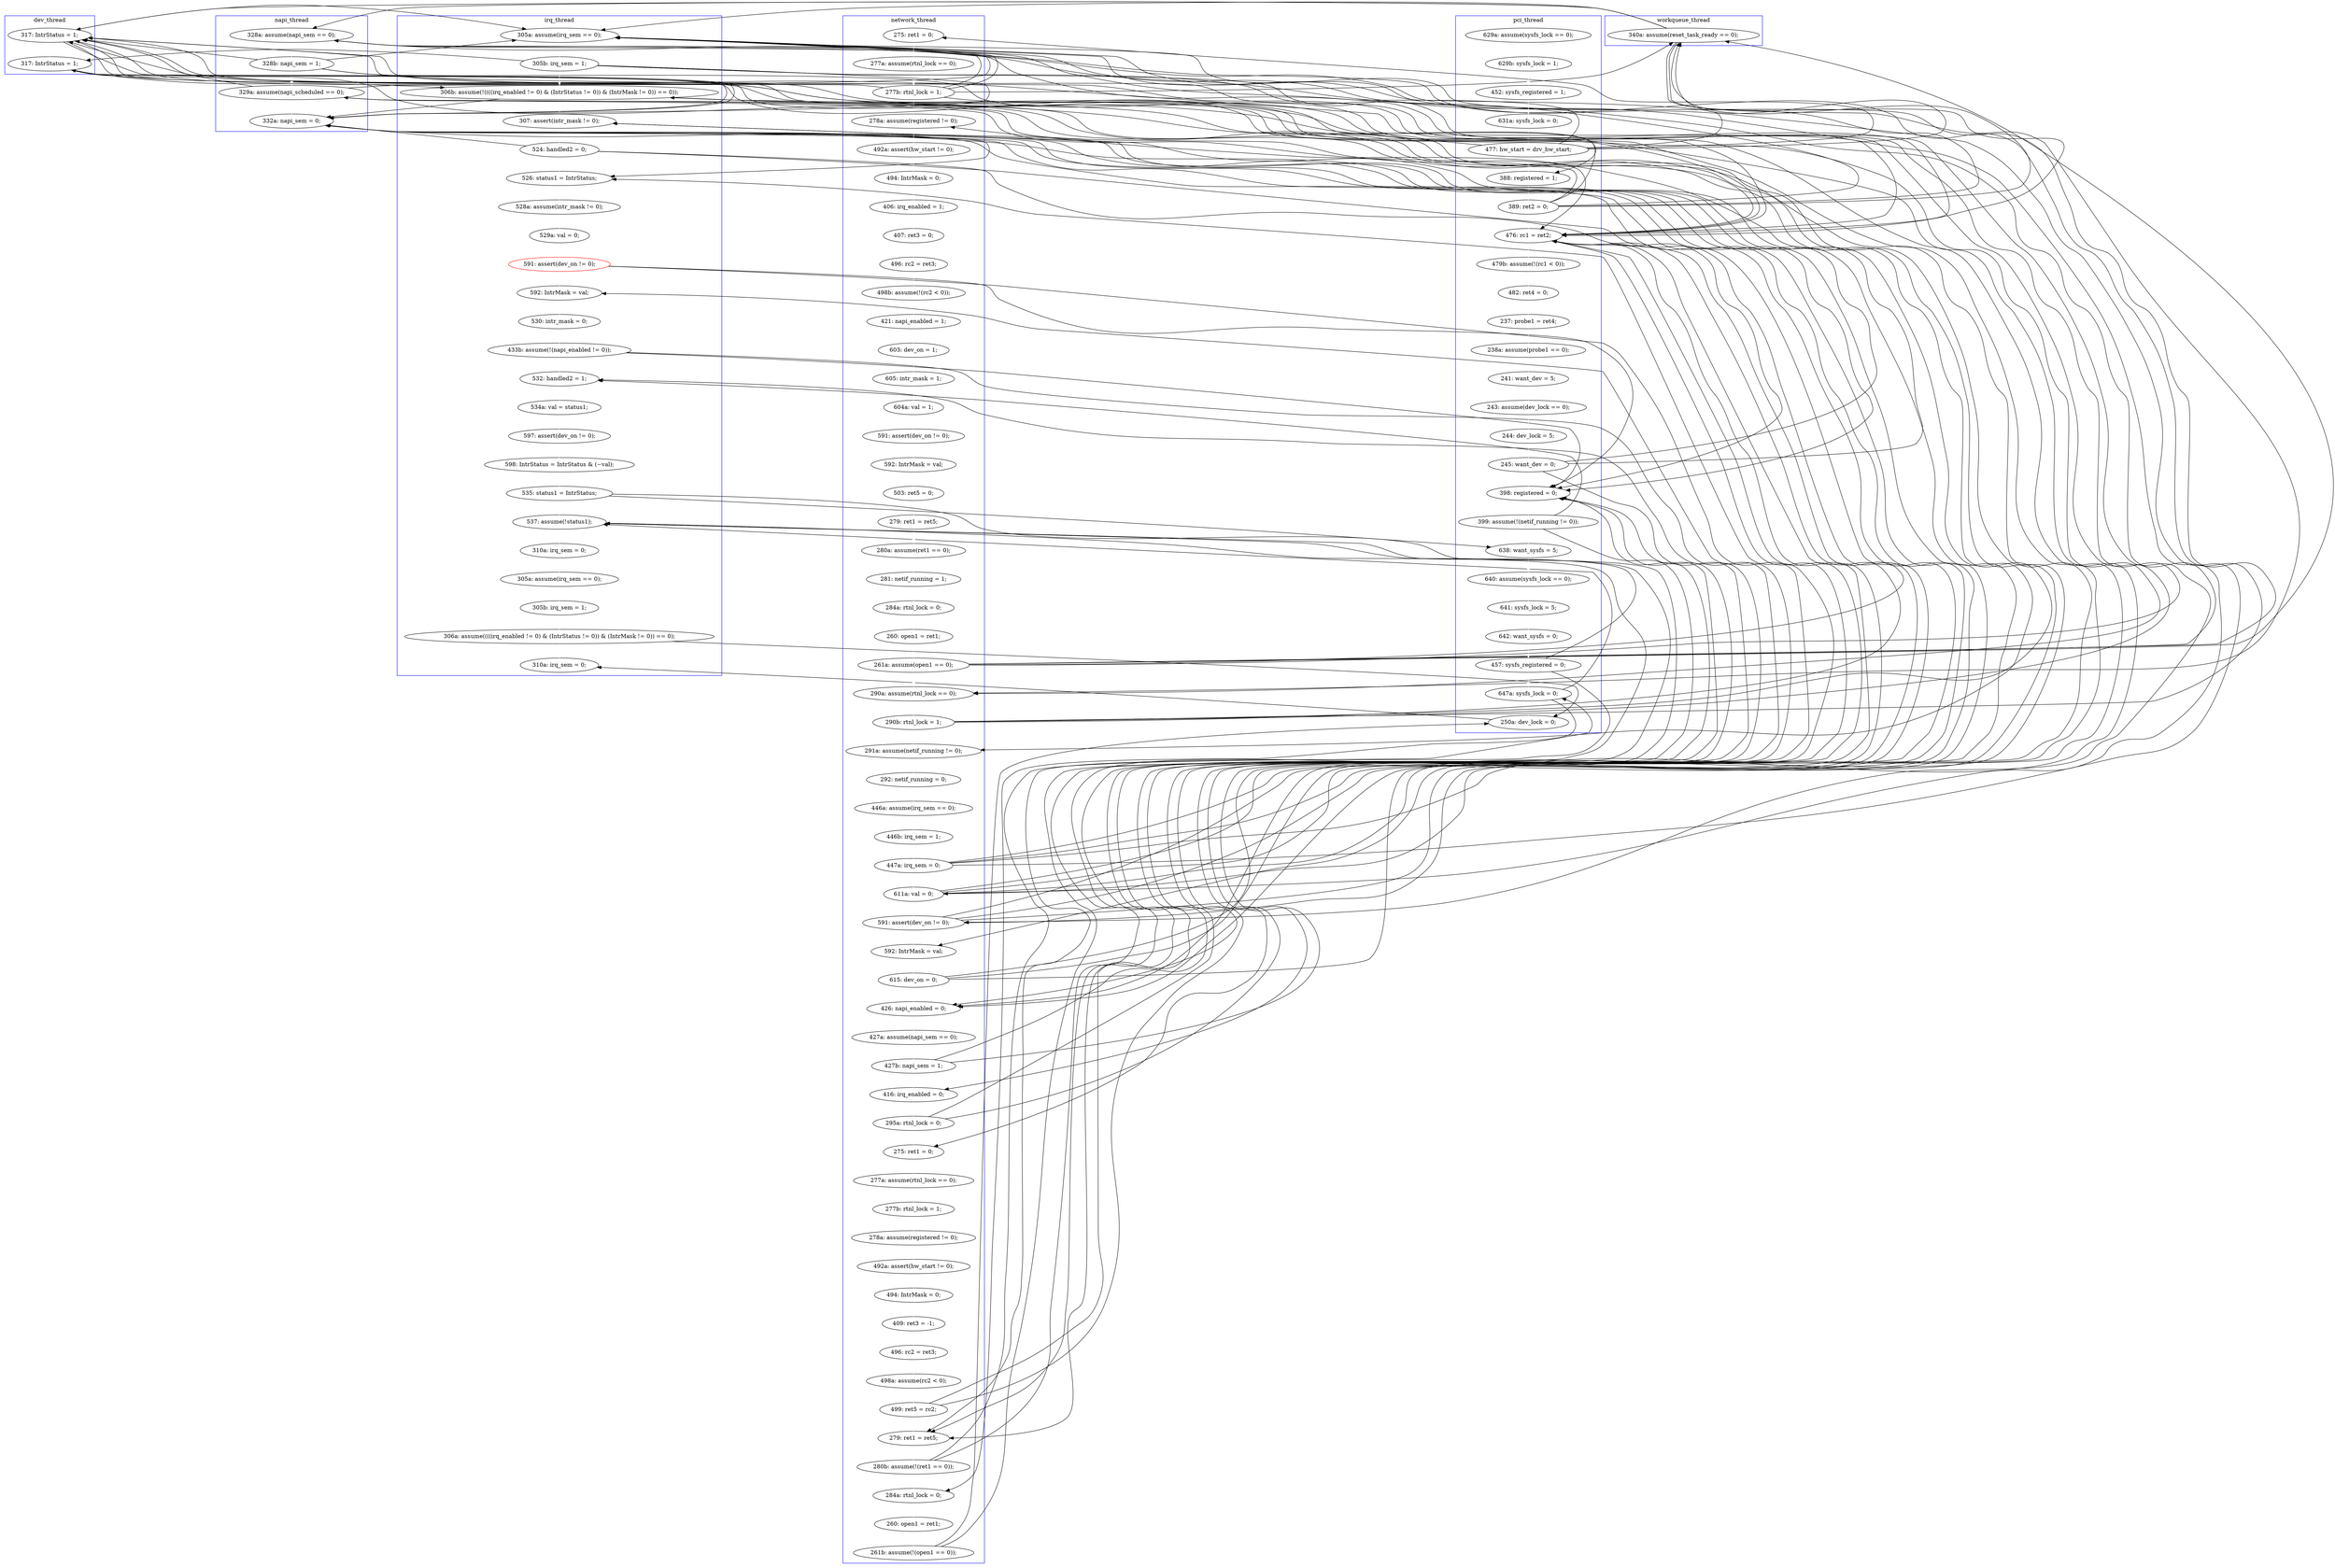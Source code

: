 digraph Counterexample {
	157 -> 158 [color = white, style = solid]
	226 -> 252 [color = white, style = solid]
	134 -> 139 [color = black, style = solid, constraint = false]
	101 -> 113 [color = black, style = solid, constraint = false]
	256 -> 280 [color = white, style = solid]
	205 -> 206 [color = white, style = solid]
	178 -> 228 [color = black, style = solid, constraint = false]
	145 -> 147 [color = white, style = solid]
	144 -> 149 [color = black, style = solid, constraint = false]
	267 -> 270 [color = white, style = solid]
	117 -> 119 [color = white, style = solid]
	101 -> 149 [color = black, style = solid, constraint = false]
	186 -> 189 [color = black, style = solid, constraint = false]
	137 -> 139 [color = black, style = solid, constraint = false]
	52 -> 108 [color = black, style = solid, constraint = false]
	52 -> 139 [color = black, style = solid, constraint = false]
	36 -> 40 [color = white, style = solid]
	116 -> 149 [color = black, style = solid, constraint = false]
	128 -> 131 [color = white, style = solid]
	184 -> 186 [color = white, style = solid]
	48 -> 51 [color = black, style = solid, constraint = false]
	109 -> 149 [color = black, style = solid, constraint = false]
	147 -> 165 [color = black, style = solid, constraint = false]
	143 -> 149 [color = black, style = solid, constraint = false]
	116 -> 173 [color = white, style = solid]
	261 -> 262 [color = black, style = solid, constraint = false]
	250 -> 252 [color = black, style = solid, constraint = false]
	230 -> 244 [color = white, style = solid]
	134 -> 142 [color = white, style = solid]
	165 -> 172 [color = white, style = solid]
	250 -> 262 [color = black, style = solid, constraint = false]
	134 -> 137 [color = black, style = solid, constraint = false]
	48 -> 134 [color = black, style = solid, constraint = false]
	226 -> 228 [color = black, style = solid, constraint = false]
	261 -> 280 [color = black, style = solid, constraint = false]
	222 -> 225 [color = white, style = solid]
	113 -> 114 [color = white, style = solid]
	114 -> 149 [color = black, style = solid, constraint = false]
	96 -> 149 [color = black, style = solid, constraint = false]
	67 -> 70 [color = white, style = solid]
	178 -> 180 [color = black, style = solid, constraint = false]
	86 -> 89 [color = white, style = solid]
	127 -> 128 [color = white, style = solid]
	255 -> 256 [color = black, style = solid, constraint = false]
	116 -> 117 [color = black, style = solid, constraint = false]
	206 -> 207 [color = white, style = solid]
	47 -> 48 [color = white, style = solid]
	140 -> 142 [color = black, style = solid, constraint = false]
	116 -> 139 [color = black, style = solid, constraint = false]
	173 -> 176 [color = black, style = solid, constraint = false]
	140 -> 149 [color = black, style = solid, constraint = false]
	140 -> 173 [color = black, style = solid, constraint = false]
	152 -> 153 [color = white, style = solid]
	79 -> 81 [color = white, style = solid]
	81 -> 82 [color = white, style = solid]
	161 -> 162 [color = white, style = solid]
	52 -> 134 [color = black, style = solid, constraint = false]
	134 -> 149 [color = black, style = solid, constraint = false]
	199 -> 228 [color = black, style = solid, constraint = false]
	48 -> 53 [color = white, style = solid]
	82 -> 85 [color = white, style = solid]
	270 -> 280 [color = black, style = solid, constraint = false]
	140 -> 143 [color = black, style = solid, constraint = false]
	40 -> 101 [color = black, style = solid, constraint = false]
	109 -> 113 [color = black, style = solid, constraint = false]
	131 -> 173 [color = black, style = solid, constraint = false]
	93 -> 96 [color = white, style = solid]
	134 -> 173 [color = black, style = solid, constraint = false]
	131 -> 139 [color = black, style = solid, constraint = false]
	177 -> 178 [color = white, style = solid]
	101 -> 134 [color = black, style = solid, constraint = false]
	250 -> 256 [color = white, style = solid]
	262 -> 264 [color = white, style = solid]
	180 -> 183 [color = white, style = solid]
	101 -> 108 [color = black, style = solid, constraint = false]
	199 -> 232 [color = white, style = solid]
	114 -> 139 [color = black, style = solid, constraint = false]
	215 -> 220 [color = white, style = solid]
	173 -> 180 [color = black, style = solid, constraint = false]
	59 -> 65 [color = white, style = solid]
	137 -> 149 [color = black, style = solid, constraint = false]
	142 -> 173 [color = black, style = solid, constraint = false]
	70 -> 73 [color = white, style = solid]
	73 -> 77 [color = white, style = solid]
	40 -> 51 [color = white, style = solid]
	51 -> 52 [color = white, style = solid]
	144 -> 145 [color = black, style = solid, constraint = false]
	40 -> 108 [color = black, style = solid, constraint = false]
	131 -> 134 [color = black, style = solid, constraint = false]
	109 -> 134 [color = black, style = solid, constraint = false]
	137 -> 173 [color = black, style = solid, constraint = false]
	144 -> 165 [color = white, style = solid]
	246 -> 247 [color = white, style = solid]
	238 -> 262 [color = white, style = solid]
	58 -> 59 [color = white, style = solid]
	139 -> 140 [color = white, style = solid]
	147 -> 176 [color = white, style = solid]
	108 -> 109 [color = white, style = solid]
	228 -> 230 [color = white, style = solid]
	52 -> 53 [color = black, style = solid, constraint = false]
	40 -> 134 [color = black, style = solid, constraint = false]
	236 -> 238 [color = white, style = solid]
	40 -> 139 [color = black, style = solid, constraint = false]
	256 -> 257 [color = black, style = solid, constraint = false]
	52 -> 101 [color = black, style = solid, constraint = false]
	48 -> 101 [color = black, style = solid, constraint = false]
	162 -> 176 [color = black, style = solid, constraint = false]
	29 -> 32 [color = white, style = solid]
	114 -> 117 [color = white, style = solid]
	264 -> 266 [color = white, style = solid]
	96 -> 113 [color = white, style = solid]
	158 -> 160 [color = white, style = solid]
	142 -> 149 [color = black, style = solid, constraint = false]
	235 -> 236 [color = white, style = solid]
	244 -> 245 [color = white, style = solid]
	143 -> 144 [color = black, style = solid, constraint = false]
	116 -> 134 [color = black, style = solid, constraint = false]
	78 -> 79 [color = white, style = solid]
	137 -> 143 [color = white, style = solid]
	149 -> 152 [color = white, style = solid]
	257 -> 258 [color = white, style = solid]
	140 -> 144 [color = white, style = solid]
	172 -> 180 [color = white, style = solid]
	160 -> 161 [color = white, style = solid]
	258 -> 261 [color = white, style = solid]
	192 -> 193 [color = black, style = solid, constraint = false]
	162 -> 173 [color = black, style = solid, constraint = false]
	280 -> 297 [color = black, style = solid, constraint = false]
	256 -> 262 [color = black, style = solid, constraint = false]
	233 -> 235 [color = white, style = solid]
	32 -> 36 [color = white, style = solid]
	114 -> 116 [color = black, style = solid, constraint = false]
	143 -> 173 [color = black, style = solid, constraint = false]
	247 -> 250 [color = white, style = solid]
	193 -> 195 [color = white, style = solid]
	142 -> 144 [color = black, style = solid, constraint = false]
	28 -> 29 [color = white, style = solid]
	199 -> 205 [color = black, style = solid, constraint = false]
	143 -> 145 [color = white, style = solid]
	85 -> 86 [color = white, style = solid]
	172 -> 176 [color = black, style = solid, constraint = false]
	52 -> 149 [color = white, style = solid]
	48 -> 139 [color = black, style = solid, constraint = false]
	91 -> 92 [color = white, style = solid]
	252 -> 255 [color = white, style = solid]
	114 -> 134 [color = black, style = solid, constraint = false]
	96 -> 134 [color = black, style = solid, constraint = false]
	230 -> 252 [color = black, style = solid, constraint = false]
	65 -> 66 [color = white, style = solid]
	266 -> 267 [color = white, style = solid]
	232 -> 233 [color = white, style = solid]
	162 -> 228 [color = white, style = solid]
	192 -> 205 [color = white, style = solid]
	153 -> 154 [color = white, style = solid]
	137 -> 142 [color = black, style = solid, constraint = false]
	131 -> 149 [color = black, style = solid, constraint = false]
	186 -> 193 [color = white, style = solid]
	147 -> 149 [color = black, style = solid, constraint = false]
	66 -> 67 [color = white, style = solid]
	172 -> 173 [color = black, style = solid, constraint = false]
	186 -> 228 [color = black, style = solid, constraint = false]
	96 -> 101 [color = black, style = solid, constraint = false]
	147 -> 173 [color = black, style = solid, constraint = false]
	42 -> 47 [color = white, style = solid]
	226 -> 232 [color = black, style = solid, constraint = false]
	48 -> 108 [color = black, style = solid, constraint = false]
	154 -> 157 [color = white, style = solid]
	209 -> 214 [color = white, style = solid]
	144 -> 173 [color = black, style = solid, constraint = false]
	255 -> 257 [color = white, style = solid]
	238 -> 244 [color = black, style = solid, constraint = false]
	162 -> 165 [color = black, style = solid, constraint = false]
	176 -> 177 [color = white, style = solid]
	192 -> 228 [color = black, style = solid, constraint = false]
	119 -> 127 [color = white, style = solid]
	207 -> 209 [color = white, style = solid]
	96 -> 108 [color = black, style = solid, constraint = false]
	270 -> 297 [color = white, style = solid]
	220 -> 222 [color = white, style = solid]
	238 -> 252 [color = black, style = solid, constraint = false]
	109 -> 116 [color = white, style = solid]
	96 -> 139 [color = black, style = solid, constraint = false]
	89 -> 91 [color = white, style = solid]
	40 -> 42 [color = black, style = solid, constraint = false]
	172 -> 228 [color = black, style = solid, constraint = false]
	255 -> 262 [color = black, style = solid, constraint = false]
	230 -> 232 [color = black, style = solid, constraint = false]
	245 -> 246 [color = white, style = solid]
	131 -> 137 [color = white, style = solid]
	183 -> 184 [color = white, style = solid]
	225 -> 226 [color = white, style = solid]
	77 -> 78 [color = white, style = solid]
	53 -> 58 [color = white, style = solid]
	173 -> 228 [color = black, style = solid, constraint = false]
	178 -> 189 [color = white, style = solid]
	214 -> 215 [color = white, style = solid]
	101 -> 139 [color = black, style = solid, constraint = false]
	195 -> 199 [color = white, style = solid]
	189 -> 192 [color = white, style = solid]
	142 -> 143 [color = black, style = solid, constraint = false]
	109 -> 139 [color = black, style = solid, constraint = false]
	92 -> 93 [color = white, style = solid]
	subgraph cluster5 {
		label = workqueue_thread
		color = blue
		101  [label = "340a: assume(reset_task_ready == 0);"]
	}
	subgraph cluster1 {
		label = pci_thread
		color = blue
		256  [label = "647a: sysfs_lock = 0;"]
		51  [label = "388: registered = 1;"]
		162  [label = "245: want_dev = 0;"]
		244  [label = "638: want_sysfs = 5;"]
		152  [label = "479b: assume(!(rc1 < 0));"]
		160  [label = "243: assume(dev_lock == 0);"]
		154  [label = "237: probe1 = ret4;"]
		230  [label = "399: assume(!(netif_running != 0));"]
		247  [label = "642: want_sysfs = 0;"]
		28  [label = "629a: assume(sysfs_lock == 0);"]
		32  [label = "452: sysfs_registered = 1;"]
		245  [label = "640: assume(sysfs_lock == 0);"]
		36  [label = "631a: sysfs_lock = 0;"]
		158  [label = "241: want_dev = 5;"]
		161  [label = "244: dev_lock = 5;"]
		52  [label = "389: ret2 = 0;"]
		157  [label = "238a: assume(probe1 == 0);"]
		29  [label = "629b: sysfs_lock = 1;"]
		280  [label = "250a: dev_lock = 0;"]
		40  [label = "477: hw_start = drv_hw_start;"]
		246  [label = "641: sysfs_lock = 5;"]
		228  [label = "398: registered = 0;"]
		250  [label = "457: sysfs_registered = 0;"]
		153  [label = "482: ret4 = 0;"]
		149  [label = "476: rc1 = ret2;"]
	}
	subgraph cluster7 {
		label = dev_thread
		color = blue
		142  [label = "317: IntrStatus = 1;"]
		134  [label = "317: IntrStatus = 1;"]
	}
	subgraph cluster4 {
		label = napi_thread
		color = blue
		116  [label = "329a: assume(napi_scheduled == 0);"]
		173  [label = "332a: napi_sem = 0;"]
		109  [label = "328b: napi_sem = 1;"]
		108  [label = "328a: assume(napi_sem == 0);"]
	}
	subgraph cluster2 {
		label = network_thread
		color = blue
		189  [label = "416: irq_enabled = 0;"]
		53  [label = "278a: assume(registered != 0);"]
		261  [label = "261b: assume(!(open1 == 0));"]
		79  [label = "604a: val = 1;"]
		147  [label = "615: dev_on = 0;"]
		127  [label = "446a: assume(irq_sem == 0);"]
		92  [label = "284a: rtnl_lock = 0;"]
		59  [label = "494: IntrMask = 0;"]
		114  [label = "290b: rtnl_lock = 1;"]
		226  [label = "499: ret5 = rc2;"]
		47  [label = "277a: assume(rtnl_lock == 0);"]
		131  [label = "447a: irq_sem = 0;"]
		205  [label = "275: ret1 = 0;"]
		117  [label = "291a: assume(netif_running != 0);"]
		48  [label = "277b: rtnl_lock = 1;"]
		93  [label = "260: open1 = ret1;"]
		145  [label = "592: IntrMask = val;"]
		85  [label = "503: ret5 = 0;"]
		258  [label = "260: open1 = ret1;"]
		78  [label = "605: intr_mask = 1;"]
		73  [label = "421: napi_enabled = 1;"]
		67  [label = "496: rc2 = ret3;"]
		225  [label = "498a: assume(rc2 < 0);"]
		66  [label = "407: ret3 = 0;"]
		220  [label = "409: ret3 = -1;"]
		128  [label = "446b: irq_sem = 1;"]
		77  [label = "603: dev_on = 1;"]
		214  [label = "492a: assert(hw_start != 0);"]
		143  [label = "591: assert(dev_on != 0);"]
		176  [label = "426: napi_enabled = 0;"]
		177  [label = "427a: assume(napi_sem == 0);"]
		65  [label = "406: irq_enabled = 1;"]
		209  [label = "278a: assume(registered != 0);"]
		42  [label = "275: ret1 = 0;"]
		113  [label = "290a: assume(rtnl_lock == 0);"]
		137  [label = "611a: val = 0;"]
		81  [label = "591: assert(dev_on != 0);"]
		96  [label = "261a: assume(open1 == 0);"]
		86  [label = "279: ret1 = ret5;"]
		257  [label = "284a: rtnl_lock = 0;"]
		91  [label = "281: netif_running = 1;"]
		119  [label = "292: netif_running = 0;"]
		255  [label = "280b: assume(!(ret1 == 0));"]
		192  [label = "295a: rtnl_lock = 0;"]
		206  [label = "277a: assume(rtnl_lock == 0);"]
		70  [label = "498b: assume(!(rc2 < 0));"]
		178  [label = "427b: napi_sem = 1;"]
		215  [label = "494: IntrMask = 0;"]
		58  [label = "492a: assert(hw_start != 0);"]
		82  [label = "592: IntrMask = val;"]
		252  [label = "279: ret1 = ret5;"]
		222  [label = "496: rc2 = ret3;"]
		89  [label = "280a: assume(ret1 == 0);"]
		207  [label = "277b: rtnl_lock = 1;"]
	}
	subgraph cluster3 {
		label = irq_thread
		color = blue
		172  [label = "524: handled2 = 0;"]
		180  [label = "526: status1 = IntrStatus;"]
		183  [label = "528a: assume(intr_mask != 0);"]
		195  [label = "530: intr_mask = 0;"]
		236  [label = "598: IntrStatus = IntrStatus & (~val);"]
		193  [label = "592: IntrMask = val;"]
		266  [label = "305a: assume(irq_sem == 0);"]
		262  [label = "537: assume(!status1);"]
		199  [label = "433b: assume(!(napi_enabled != 0));"]
		140  [label = "305b: irq_sem = 1;"]
		144  [label = "306b: assume(!((((irq_enabled != 0) & (IntrStatus != 0)) & (IntrMask != 0)) == 0));"]
		233  [label = "534a: val = status1;"]
		184  [label = "529a: val = 0;"]
		264  [label = "310a: irq_sem = 0;"]
		232  [label = "532: handled2 = 1;"]
		165  [label = "307: assert(intr_mask != 0);"]
		186  [label = "591: assert(dev_on != 0);", color = red]
		270  [label = "306a: assume((((irq_enabled != 0) & (IntrStatus != 0)) & (IntrMask != 0)) == 0);"]
		238  [label = "535: status1 = IntrStatus;"]
		235  [label = "597: assert(dev_on != 0);"]
		267  [label = "305b: irq_sem = 1;"]
		139  [label = "305a: assume(irq_sem == 0);"]
		297  [label = "310a: irq_sem = 0;"]
	}
}